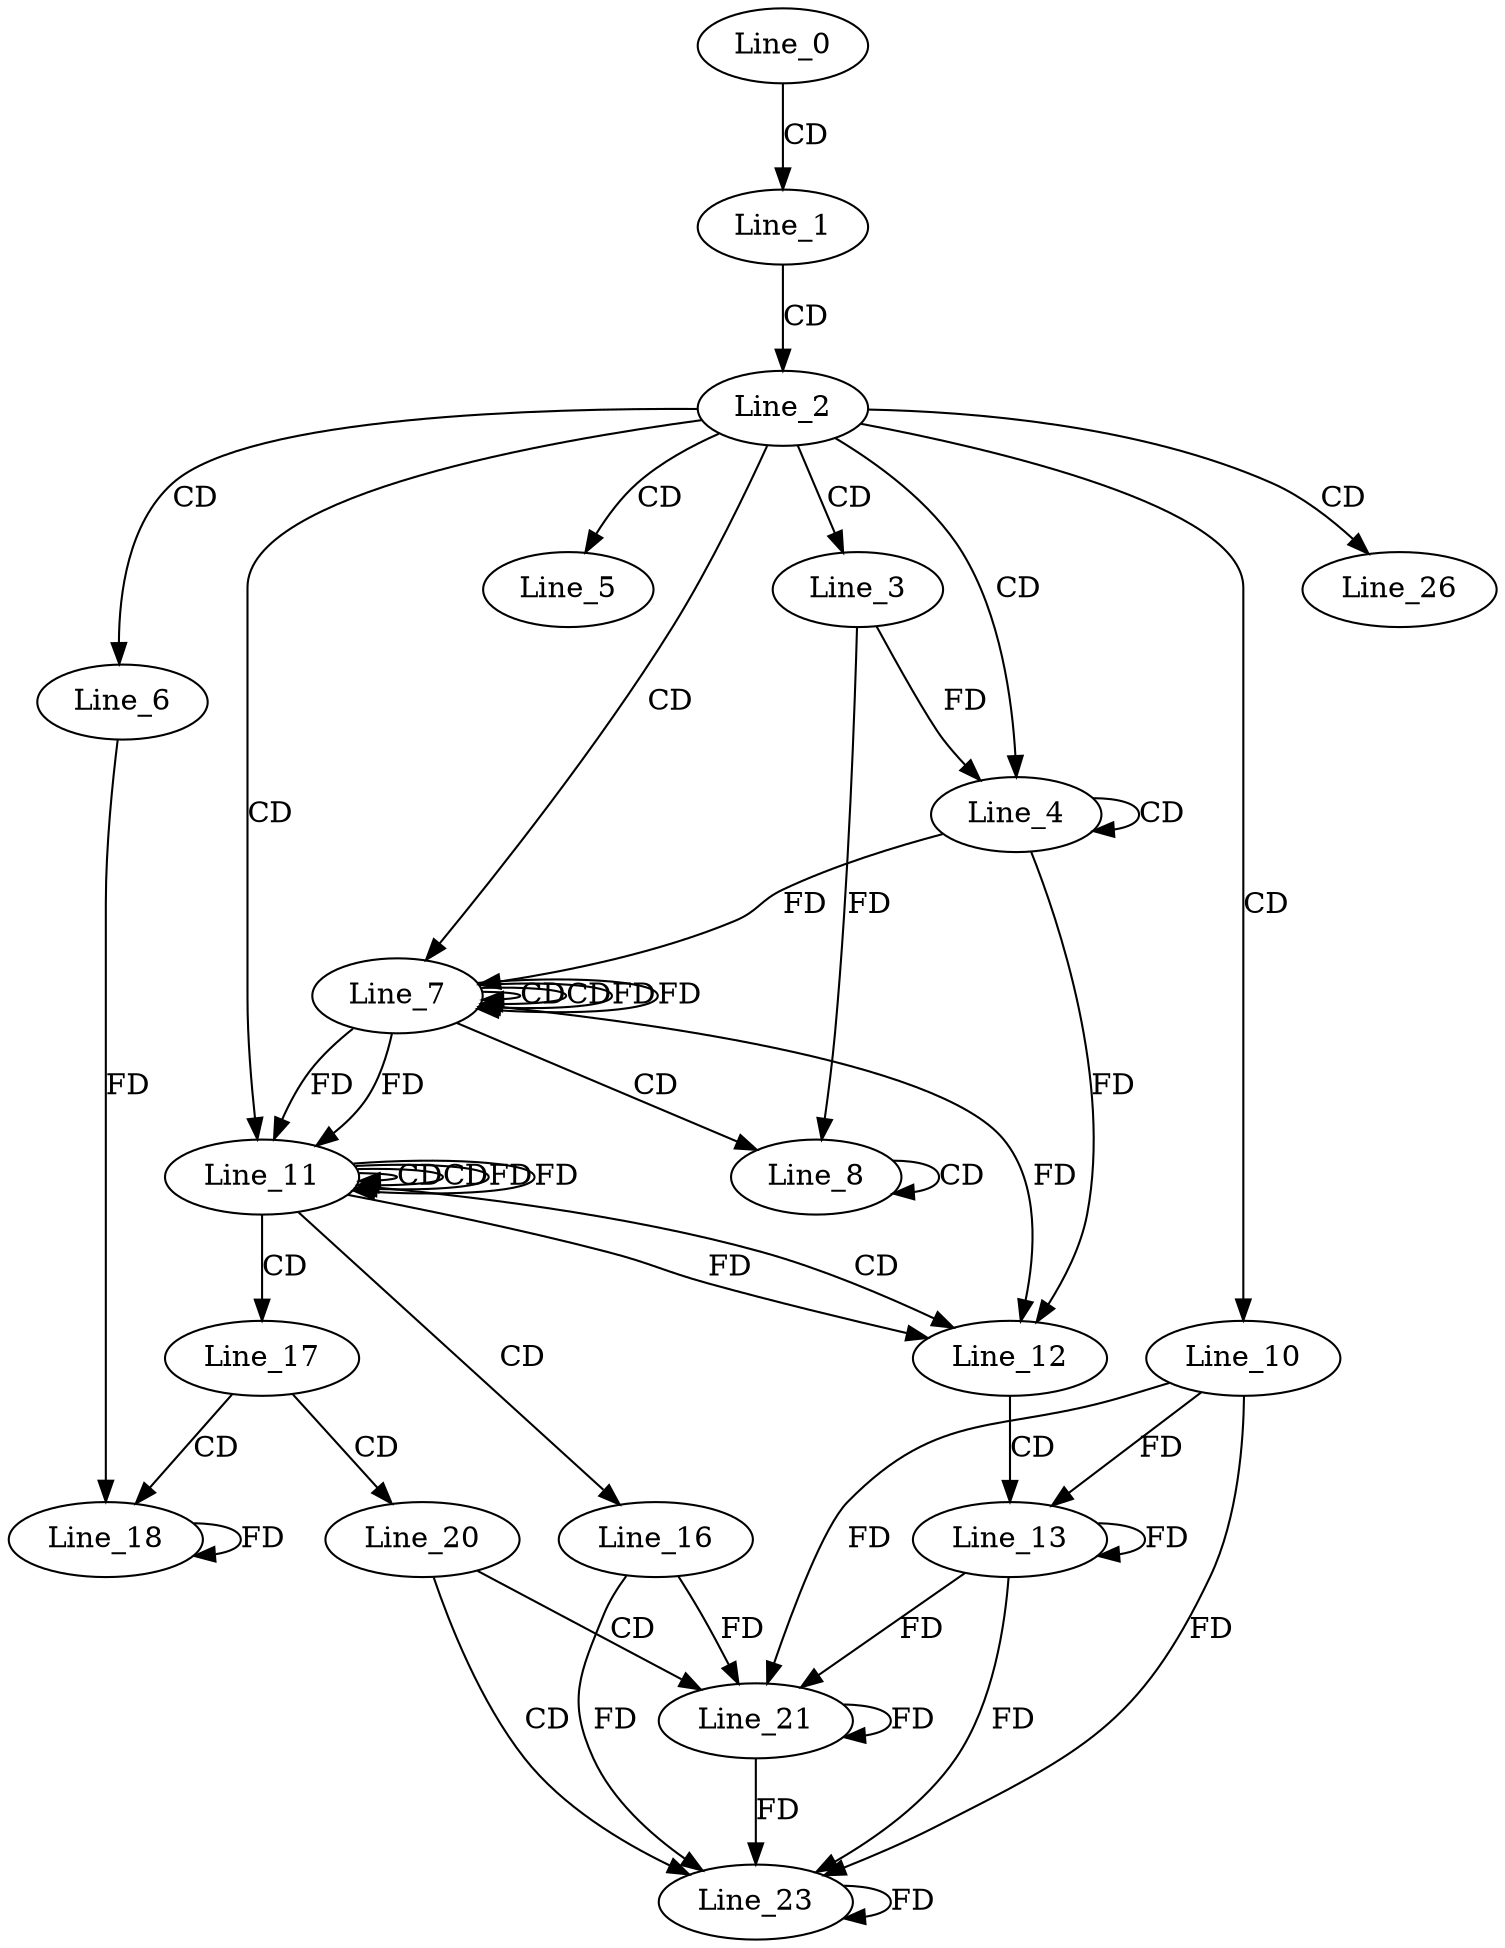 digraph G {
  Line_0;
  Line_1;
  Line_2;
  Line_3;
  Line_4;
  Line_4;
  Line_5;
  Line_6;
  Line_7;
  Line_7;
  Line_7;
  Line_8;
  Line_8;
  Line_10;
  Line_11;
  Line_11;
  Line_11;
  Line_12;
  Line_13;
  Line_16;
  Line_17;
  Line_18;
  Line_20;
  Line_21;
  Line_23;
  Line_26;
  Line_0 -> Line_1 [ label="CD" ];
  Line_1 -> Line_2 [ label="CD" ];
  Line_2 -> Line_3 [ label="CD" ];
  Line_2 -> Line_4 [ label="CD" ];
  Line_4 -> Line_4 [ label="CD" ];
  Line_3 -> Line_4 [ label="FD" ];
  Line_2 -> Line_5 [ label="CD" ];
  Line_2 -> Line_6 [ label="CD" ];
  Line_2 -> Line_7 [ label="CD" ];
  Line_7 -> Line_7 [ label="CD" ];
  Line_4 -> Line_7 [ label="FD" ];
  Line_7 -> Line_7 [ label="CD" ];
  Line_7 -> Line_7 [ label="FD" ];
  Line_7 -> Line_8 [ label="CD" ];
  Line_8 -> Line_8 [ label="CD" ];
  Line_3 -> Line_8 [ label="FD" ];
  Line_2 -> Line_10 [ label="CD" ];
  Line_2 -> Line_11 [ label="CD" ];
  Line_11 -> Line_11 [ label="CD" ];
  Line_7 -> Line_11 [ label="FD" ];
  Line_11 -> Line_11 [ label="CD" ];
  Line_11 -> Line_11 [ label="FD" ];
  Line_7 -> Line_11 [ label="FD" ];
  Line_11 -> Line_12 [ label="CD" ];
  Line_4 -> Line_12 [ label="FD" ];
  Line_11 -> Line_12 [ label="FD" ];
  Line_7 -> Line_12 [ label="FD" ];
  Line_12 -> Line_13 [ label="CD" ];
  Line_13 -> Line_13 [ label="FD" ];
  Line_10 -> Line_13 [ label="FD" ];
  Line_11 -> Line_16 [ label="CD" ];
  Line_11 -> Line_17 [ label="CD" ];
  Line_17 -> Line_18 [ label="CD" ];
  Line_18 -> Line_18 [ label="FD" ];
  Line_6 -> Line_18 [ label="FD" ];
  Line_17 -> Line_20 [ label="CD" ];
  Line_20 -> Line_21 [ label="CD" ];
  Line_13 -> Line_21 [ label="FD" ];
  Line_21 -> Line_21 [ label="FD" ];
  Line_10 -> Line_21 [ label="FD" ];
  Line_16 -> Line_21 [ label="FD" ];
  Line_20 -> Line_23 [ label="CD" ];
  Line_13 -> Line_23 [ label="FD" ];
  Line_21 -> Line_23 [ label="FD" ];
  Line_23 -> Line_23 [ label="FD" ];
  Line_10 -> Line_23 [ label="FD" ];
  Line_16 -> Line_23 [ label="FD" ];
  Line_2 -> Line_26 [ label="CD" ];
  Line_7 -> Line_7 [ label="FD" ];
  Line_11 -> Line_11 [ label="FD" ];
}

